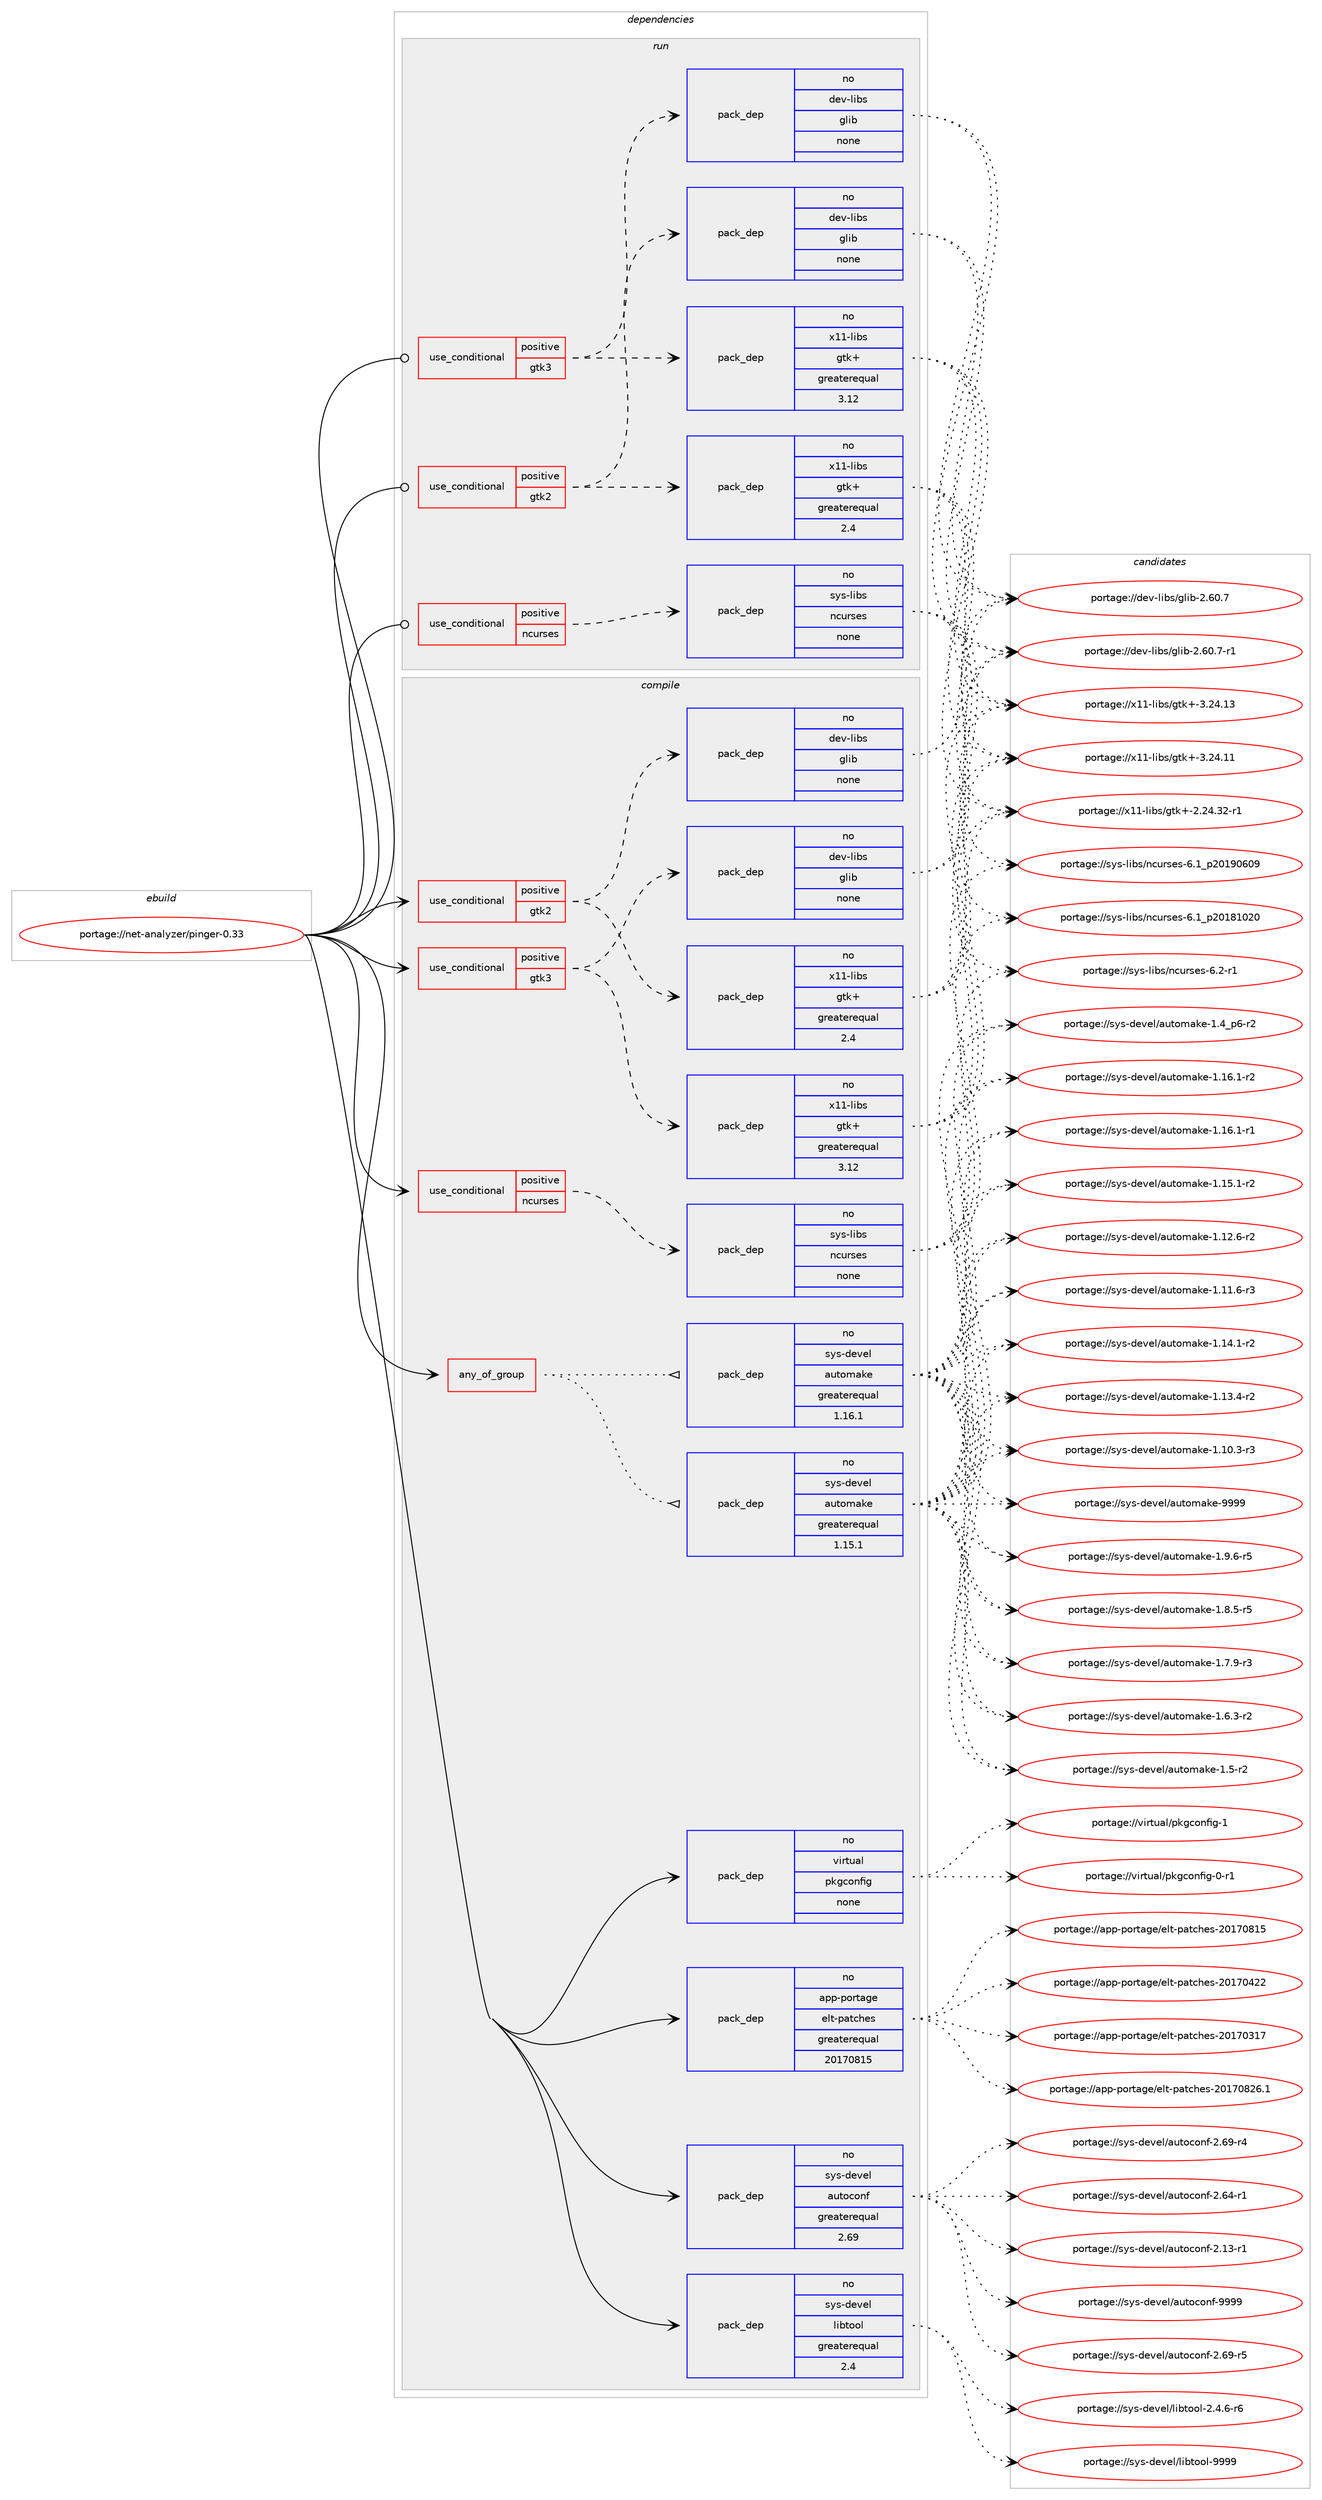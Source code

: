 digraph prolog {

# *************
# Graph options
# *************

newrank=true;
concentrate=true;
compound=true;
graph [rankdir=LR,fontname=Helvetica,fontsize=10,ranksep=1.5];#, ranksep=2.5, nodesep=0.2];
edge  [arrowhead=vee];
node  [fontname=Helvetica,fontsize=10];

# **********
# The ebuild
# **********

subgraph cluster_leftcol {
color=gray;
rank=same;
label=<<i>ebuild</i>>;
id [label="portage://net-analyzer/pinger-0.33", color=red, width=4, href="../net-analyzer/pinger-0.33.svg"];
}

# ****************
# The dependencies
# ****************

subgraph cluster_midcol {
color=gray;
label=<<i>dependencies</i>>;
subgraph cluster_compile {
fillcolor="#eeeeee";
style=filled;
label=<<i>compile</i>>;
subgraph any2405 {
dependency161247 [label=<<TABLE BORDER="0" CELLBORDER="1" CELLSPACING="0" CELLPADDING="4"><TR><TD CELLPADDING="10">any_of_group</TD></TR></TABLE>>, shape=none, color=red];subgraph pack122803 {
dependency161248 [label=<<TABLE BORDER="0" CELLBORDER="1" CELLSPACING="0" CELLPADDING="4" WIDTH="220"><TR><TD ROWSPAN="6" CELLPADDING="30">pack_dep</TD></TR><TR><TD WIDTH="110">no</TD></TR><TR><TD>sys-devel</TD></TR><TR><TD>automake</TD></TR><TR><TD>greaterequal</TD></TR><TR><TD>1.16.1</TD></TR></TABLE>>, shape=none, color=blue];
}
dependency161247:e -> dependency161248:w [weight=20,style="dotted",arrowhead="oinv"];
subgraph pack122804 {
dependency161249 [label=<<TABLE BORDER="0" CELLBORDER="1" CELLSPACING="0" CELLPADDING="4" WIDTH="220"><TR><TD ROWSPAN="6" CELLPADDING="30">pack_dep</TD></TR><TR><TD WIDTH="110">no</TD></TR><TR><TD>sys-devel</TD></TR><TR><TD>automake</TD></TR><TR><TD>greaterequal</TD></TR><TR><TD>1.15.1</TD></TR></TABLE>>, shape=none, color=blue];
}
dependency161247:e -> dependency161249:w [weight=20,style="dotted",arrowhead="oinv"];
}
id:e -> dependency161247:w [weight=20,style="solid",arrowhead="vee"];
subgraph cond35884 {
dependency161250 [label=<<TABLE BORDER="0" CELLBORDER="1" CELLSPACING="0" CELLPADDING="4"><TR><TD ROWSPAN="3" CELLPADDING="10">use_conditional</TD></TR><TR><TD>positive</TD></TR><TR><TD>gtk2</TD></TR></TABLE>>, shape=none, color=red];
subgraph pack122805 {
dependency161251 [label=<<TABLE BORDER="0" CELLBORDER="1" CELLSPACING="0" CELLPADDING="4" WIDTH="220"><TR><TD ROWSPAN="6" CELLPADDING="30">pack_dep</TD></TR><TR><TD WIDTH="110">no</TD></TR><TR><TD>dev-libs</TD></TR><TR><TD>glib</TD></TR><TR><TD>none</TD></TR><TR><TD></TD></TR></TABLE>>, shape=none, color=blue];
}
dependency161250:e -> dependency161251:w [weight=20,style="dashed",arrowhead="vee"];
subgraph pack122806 {
dependency161252 [label=<<TABLE BORDER="0" CELLBORDER="1" CELLSPACING="0" CELLPADDING="4" WIDTH="220"><TR><TD ROWSPAN="6" CELLPADDING="30">pack_dep</TD></TR><TR><TD WIDTH="110">no</TD></TR><TR><TD>x11-libs</TD></TR><TR><TD>gtk+</TD></TR><TR><TD>greaterequal</TD></TR><TR><TD>2.4</TD></TR></TABLE>>, shape=none, color=blue];
}
dependency161250:e -> dependency161252:w [weight=20,style="dashed",arrowhead="vee"];
}
id:e -> dependency161250:w [weight=20,style="solid",arrowhead="vee"];
subgraph cond35885 {
dependency161253 [label=<<TABLE BORDER="0" CELLBORDER="1" CELLSPACING="0" CELLPADDING="4"><TR><TD ROWSPAN="3" CELLPADDING="10">use_conditional</TD></TR><TR><TD>positive</TD></TR><TR><TD>gtk3</TD></TR></TABLE>>, shape=none, color=red];
subgraph pack122807 {
dependency161254 [label=<<TABLE BORDER="0" CELLBORDER="1" CELLSPACING="0" CELLPADDING="4" WIDTH="220"><TR><TD ROWSPAN="6" CELLPADDING="30">pack_dep</TD></TR><TR><TD WIDTH="110">no</TD></TR><TR><TD>dev-libs</TD></TR><TR><TD>glib</TD></TR><TR><TD>none</TD></TR><TR><TD></TD></TR></TABLE>>, shape=none, color=blue];
}
dependency161253:e -> dependency161254:w [weight=20,style="dashed",arrowhead="vee"];
subgraph pack122808 {
dependency161255 [label=<<TABLE BORDER="0" CELLBORDER="1" CELLSPACING="0" CELLPADDING="4" WIDTH="220"><TR><TD ROWSPAN="6" CELLPADDING="30">pack_dep</TD></TR><TR><TD WIDTH="110">no</TD></TR><TR><TD>x11-libs</TD></TR><TR><TD>gtk+</TD></TR><TR><TD>greaterequal</TD></TR><TR><TD>3.12</TD></TR></TABLE>>, shape=none, color=blue];
}
dependency161253:e -> dependency161255:w [weight=20,style="dashed",arrowhead="vee"];
}
id:e -> dependency161253:w [weight=20,style="solid",arrowhead="vee"];
subgraph cond35886 {
dependency161256 [label=<<TABLE BORDER="0" CELLBORDER="1" CELLSPACING="0" CELLPADDING="4"><TR><TD ROWSPAN="3" CELLPADDING="10">use_conditional</TD></TR><TR><TD>positive</TD></TR><TR><TD>ncurses</TD></TR></TABLE>>, shape=none, color=red];
subgraph pack122809 {
dependency161257 [label=<<TABLE BORDER="0" CELLBORDER="1" CELLSPACING="0" CELLPADDING="4" WIDTH="220"><TR><TD ROWSPAN="6" CELLPADDING="30">pack_dep</TD></TR><TR><TD WIDTH="110">no</TD></TR><TR><TD>sys-libs</TD></TR><TR><TD>ncurses</TD></TR><TR><TD>none</TD></TR><TR><TD></TD></TR></TABLE>>, shape=none, color=blue];
}
dependency161256:e -> dependency161257:w [weight=20,style="dashed",arrowhead="vee"];
}
id:e -> dependency161256:w [weight=20,style="solid",arrowhead="vee"];
subgraph pack122810 {
dependency161258 [label=<<TABLE BORDER="0" CELLBORDER="1" CELLSPACING="0" CELLPADDING="4" WIDTH="220"><TR><TD ROWSPAN="6" CELLPADDING="30">pack_dep</TD></TR><TR><TD WIDTH="110">no</TD></TR><TR><TD>app-portage</TD></TR><TR><TD>elt-patches</TD></TR><TR><TD>greaterequal</TD></TR><TR><TD>20170815</TD></TR></TABLE>>, shape=none, color=blue];
}
id:e -> dependency161258:w [weight=20,style="solid",arrowhead="vee"];
subgraph pack122811 {
dependency161259 [label=<<TABLE BORDER="0" CELLBORDER="1" CELLSPACING="0" CELLPADDING="4" WIDTH="220"><TR><TD ROWSPAN="6" CELLPADDING="30">pack_dep</TD></TR><TR><TD WIDTH="110">no</TD></TR><TR><TD>sys-devel</TD></TR><TR><TD>autoconf</TD></TR><TR><TD>greaterequal</TD></TR><TR><TD>2.69</TD></TR></TABLE>>, shape=none, color=blue];
}
id:e -> dependency161259:w [weight=20,style="solid",arrowhead="vee"];
subgraph pack122812 {
dependency161260 [label=<<TABLE BORDER="0" CELLBORDER="1" CELLSPACING="0" CELLPADDING="4" WIDTH="220"><TR><TD ROWSPAN="6" CELLPADDING="30">pack_dep</TD></TR><TR><TD WIDTH="110">no</TD></TR><TR><TD>sys-devel</TD></TR><TR><TD>libtool</TD></TR><TR><TD>greaterequal</TD></TR><TR><TD>2.4</TD></TR></TABLE>>, shape=none, color=blue];
}
id:e -> dependency161260:w [weight=20,style="solid",arrowhead="vee"];
subgraph pack122813 {
dependency161261 [label=<<TABLE BORDER="0" CELLBORDER="1" CELLSPACING="0" CELLPADDING="4" WIDTH="220"><TR><TD ROWSPAN="6" CELLPADDING="30">pack_dep</TD></TR><TR><TD WIDTH="110">no</TD></TR><TR><TD>virtual</TD></TR><TR><TD>pkgconfig</TD></TR><TR><TD>none</TD></TR><TR><TD></TD></TR></TABLE>>, shape=none, color=blue];
}
id:e -> dependency161261:w [weight=20,style="solid",arrowhead="vee"];
}
subgraph cluster_compileandrun {
fillcolor="#eeeeee";
style=filled;
label=<<i>compile and run</i>>;
}
subgraph cluster_run {
fillcolor="#eeeeee";
style=filled;
label=<<i>run</i>>;
subgraph cond35887 {
dependency161262 [label=<<TABLE BORDER="0" CELLBORDER="1" CELLSPACING="0" CELLPADDING="4"><TR><TD ROWSPAN="3" CELLPADDING="10">use_conditional</TD></TR><TR><TD>positive</TD></TR><TR><TD>gtk2</TD></TR></TABLE>>, shape=none, color=red];
subgraph pack122814 {
dependency161263 [label=<<TABLE BORDER="0" CELLBORDER="1" CELLSPACING="0" CELLPADDING="4" WIDTH="220"><TR><TD ROWSPAN="6" CELLPADDING="30">pack_dep</TD></TR><TR><TD WIDTH="110">no</TD></TR><TR><TD>dev-libs</TD></TR><TR><TD>glib</TD></TR><TR><TD>none</TD></TR><TR><TD></TD></TR></TABLE>>, shape=none, color=blue];
}
dependency161262:e -> dependency161263:w [weight=20,style="dashed",arrowhead="vee"];
subgraph pack122815 {
dependency161264 [label=<<TABLE BORDER="0" CELLBORDER="1" CELLSPACING="0" CELLPADDING="4" WIDTH="220"><TR><TD ROWSPAN="6" CELLPADDING="30">pack_dep</TD></TR><TR><TD WIDTH="110">no</TD></TR><TR><TD>x11-libs</TD></TR><TR><TD>gtk+</TD></TR><TR><TD>greaterequal</TD></TR><TR><TD>2.4</TD></TR></TABLE>>, shape=none, color=blue];
}
dependency161262:e -> dependency161264:w [weight=20,style="dashed",arrowhead="vee"];
}
id:e -> dependency161262:w [weight=20,style="solid",arrowhead="odot"];
subgraph cond35888 {
dependency161265 [label=<<TABLE BORDER="0" CELLBORDER="1" CELLSPACING="0" CELLPADDING="4"><TR><TD ROWSPAN="3" CELLPADDING="10">use_conditional</TD></TR><TR><TD>positive</TD></TR><TR><TD>gtk3</TD></TR></TABLE>>, shape=none, color=red];
subgraph pack122816 {
dependency161266 [label=<<TABLE BORDER="0" CELLBORDER="1" CELLSPACING="0" CELLPADDING="4" WIDTH="220"><TR><TD ROWSPAN="6" CELLPADDING="30">pack_dep</TD></TR><TR><TD WIDTH="110">no</TD></TR><TR><TD>dev-libs</TD></TR><TR><TD>glib</TD></TR><TR><TD>none</TD></TR><TR><TD></TD></TR></TABLE>>, shape=none, color=blue];
}
dependency161265:e -> dependency161266:w [weight=20,style="dashed",arrowhead="vee"];
subgraph pack122817 {
dependency161267 [label=<<TABLE BORDER="0" CELLBORDER="1" CELLSPACING="0" CELLPADDING="4" WIDTH="220"><TR><TD ROWSPAN="6" CELLPADDING="30">pack_dep</TD></TR><TR><TD WIDTH="110">no</TD></TR><TR><TD>x11-libs</TD></TR><TR><TD>gtk+</TD></TR><TR><TD>greaterequal</TD></TR><TR><TD>3.12</TD></TR></TABLE>>, shape=none, color=blue];
}
dependency161265:e -> dependency161267:w [weight=20,style="dashed",arrowhead="vee"];
}
id:e -> dependency161265:w [weight=20,style="solid",arrowhead="odot"];
subgraph cond35889 {
dependency161268 [label=<<TABLE BORDER="0" CELLBORDER="1" CELLSPACING="0" CELLPADDING="4"><TR><TD ROWSPAN="3" CELLPADDING="10">use_conditional</TD></TR><TR><TD>positive</TD></TR><TR><TD>ncurses</TD></TR></TABLE>>, shape=none, color=red];
subgraph pack122818 {
dependency161269 [label=<<TABLE BORDER="0" CELLBORDER="1" CELLSPACING="0" CELLPADDING="4" WIDTH="220"><TR><TD ROWSPAN="6" CELLPADDING="30">pack_dep</TD></TR><TR><TD WIDTH="110">no</TD></TR><TR><TD>sys-libs</TD></TR><TR><TD>ncurses</TD></TR><TR><TD>none</TD></TR><TR><TD></TD></TR></TABLE>>, shape=none, color=blue];
}
dependency161268:e -> dependency161269:w [weight=20,style="dashed",arrowhead="vee"];
}
id:e -> dependency161268:w [weight=20,style="solid",arrowhead="odot"];
}
}

# **************
# The candidates
# **************

subgraph cluster_choices {
rank=same;
color=gray;
label=<<i>candidates</i>>;

subgraph choice122803 {
color=black;
nodesep=1;
choice115121115451001011181011084797117116111109971071014557575757 [label="portage://sys-devel/automake-9999", color=red, width=4,href="../sys-devel/automake-9999.svg"];
choice115121115451001011181011084797117116111109971071014549465746544511453 [label="portage://sys-devel/automake-1.9.6-r5", color=red, width=4,href="../sys-devel/automake-1.9.6-r5.svg"];
choice115121115451001011181011084797117116111109971071014549465646534511453 [label="portage://sys-devel/automake-1.8.5-r5", color=red, width=4,href="../sys-devel/automake-1.8.5-r5.svg"];
choice115121115451001011181011084797117116111109971071014549465546574511451 [label="portage://sys-devel/automake-1.7.9-r3", color=red, width=4,href="../sys-devel/automake-1.7.9-r3.svg"];
choice115121115451001011181011084797117116111109971071014549465446514511450 [label="portage://sys-devel/automake-1.6.3-r2", color=red, width=4,href="../sys-devel/automake-1.6.3-r2.svg"];
choice11512111545100101118101108479711711611110997107101454946534511450 [label="portage://sys-devel/automake-1.5-r2", color=red, width=4,href="../sys-devel/automake-1.5-r2.svg"];
choice115121115451001011181011084797117116111109971071014549465295112544511450 [label="portage://sys-devel/automake-1.4_p6-r2", color=red, width=4,href="../sys-devel/automake-1.4_p6-r2.svg"];
choice11512111545100101118101108479711711611110997107101454946495446494511450 [label="portage://sys-devel/automake-1.16.1-r2", color=red, width=4,href="../sys-devel/automake-1.16.1-r2.svg"];
choice11512111545100101118101108479711711611110997107101454946495446494511449 [label="portage://sys-devel/automake-1.16.1-r1", color=red, width=4,href="../sys-devel/automake-1.16.1-r1.svg"];
choice11512111545100101118101108479711711611110997107101454946495346494511450 [label="portage://sys-devel/automake-1.15.1-r2", color=red, width=4,href="../sys-devel/automake-1.15.1-r2.svg"];
choice11512111545100101118101108479711711611110997107101454946495246494511450 [label="portage://sys-devel/automake-1.14.1-r2", color=red, width=4,href="../sys-devel/automake-1.14.1-r2.svg"];
choice11512111545100101118101108479711711611110997107101454946495146524511450 [label="portage://sys-devel/automake-1.13.4-r2", color=red, width=4,href="../sys-devel/automake-1.13.4-r2.svg"];
choice11512111545100101118101108479711711611110997107101454946495046544511450 [label="portage://sys-devel/automake-1.12.6-r2", color=red, width=4,href="../sys-devel/automake-1.12.6-r2.svg"];
choice11512111545100101118101108479711711611110997107101454946494946544511451 [label="portage://sys-devel/automake-1.11.6-r3", color=red, width=4,href="../sys-devel/automake-1.11.6-r3.svg"];
choice11512111545100101118101108479711711611110997107101454946494846514511451 [label="portage://sys-devel/automake-1.10.3-r3", color=red, width=4,href="../sys-devel/automake-1.10.3-r3.svg"];
dependency161248:e -> choice115121115451001011181011084797117116111109971071014557575757:w [style=dotted,weight="100"];
dependency161248:e -> choice115121115451001011181011084797117116111109971071014549465746544511453:w [style=dotted,weight="100"];
dependency161248:e -> choice115121115451001011181011084797117116111109971071014549465646534511453:w [style=dotted,weight="100"];
dependency161248:e -> choice115121115451001011181011084797117116111109971071014549465546574511451:w [style=dotted,weight="100"];
dependency161248:e -> choice115121115451001011181011084797117116111109971071014549465446514511450:w [style=dotted,weight="100"];
dependency161248:e -> choice11512111545100101118101108479711711611110997107101454946534511450:w [style=dotted,weight="100"];
dependency161248:e -> choice115121115451001011181011084797117116111109971071014549465295112544511450:w [style=dotted,weight="100"];
dependency161248:e -> choice11512111545100101118101108479711711611110997107101454946495446494511450:w [style=dotted,weight="100"];
dependency161248:e -> choice11512111545100101118101108479711711611110997107101454946495446494511449:w [style=dotted,weight="100"];
dependency161248:e -> choice11512111545100101118101108479711711611110997107101454946495346494511450:w [style=dotted,weight="100"];
dependency161248:e -> choice11512111545100101118101108479711711611110997107101454946495246494511450:w [style=dotted,weight="100"];
dependency161248:e -> choice11512111545100101118101108479711711611110997107101454946495146524511450:w [style=dotted,weight="100"];
dependency161248:e -> choice11512111545100101118101108479711711611110997107101454946495046544511450:w [style=dotted,weight="100"];
dependency161248:e -> choice11512111545100101118101108479711711611110997107101454946494946544511451:w [style=dotted,weight="100"];
dependency161248:e -> choice11512111545100101118101108479711711611110997107101454946494846514511451:w [style=dotted,weight="100"];
}
subgraph choice122804 {
color=black;
nodesep=1;
choice115121115451001011181011084797117116111109971071014557575757 [label="portage://sys-devel/automake-9999", color=red, width=4,href="../sys-devel/automake-9999.svg"];
choice115121115451001011181011084797117116111109971071014549465746544511453 [label="portage://sys-devel/automake-1.9.6-r5", color=red, width=4,href="../sys-devel/automake-1.9.6-r5.svg"];
choice115121115451001011181011084797117116111109971071014549465646534511453 [label="portage://sys-devel/automake-1.8.5-r5", color=red, width=4,href="../sys-devel/automake-1.8.5-r5.svg"];
choice115121115451001011181011084797117116111109971071014549465546574511451 [label="portage://sys-devel/automake-1.7.9-r3", color=red, width=4,href="../sys-devel/automake-1.7.9-r3.svg"];
choice115121115451001011181011084797117116111109971071014549465446514511450 [label="portage://sys-devel/automake-1.6.3-r2", color=red, width=4,href="../sys-devel/automake-1.6.3-r2.svg"];
choice11512111545100101118101108479711711611110997107101454946534511450 [label="portage://sys-devel/automake-1.5-r2", color=red, width=4,href="../sys-devel/automake-1.5-r2.svg"];
choice115121115451001011181011084797117116111109971071014549465295112544511450 [label="portage://sys-devel/automake-1.4_p6-r2", color=red, width=4,href="../sys-devel/automake-1.4_p6-r2.svg"];
choice11512111545100101118101108479711711611110997107101454946495446494511450 [label="portage://sys-devel/automake-1.16.1-r2", color=red, width=4,href="../sys-devel/automake-1.16.1-r2.svg"];
choice11512111545100101118101108479711711611110997107101454946495446494511449 [label="portage://sys-devel/automake-1.16.1-r1", color=red, width=4,href="../sys-devel/automake-1.16.1-r1.svg"];
choice11512111545100101118101108479711711611110997107101454946495346494511450 [label="portage://sys-devel/automake-1.15.1-r2", color=red, width=4,href="../sys-devel/automake-1.15.1-r2.svg"];
choice11512111545100101118101108479711711611110997107101454946495246494511450 [label="portage://sys-devel/automake-1.14.1-r2", color=red, width=4,href="../sys-devel/automake-1.14.1-r2.svg"];
choice11512111545100101118101108479711711611110997107101454946495146524511450 [label="portage://sys-devel/automake-1.13.4-r2", color=red, width=4,href="../sys-devel/automake-1.13.4-r2.svg"];
choice11512111545100101118101108479711711611110997107101454946495046544511450 [label="portage://sys-devel/automake-1.12.6-r2", color=red, width=4,href="../sys-devel/automake-1.12.6-r2.svg"];
choice11512111545100101118101108479711711611110997107101454946494946544511451 [label="portage://sys-devel/automake-1.11.6-r3", color=red, width=4,href="../sys-devel/automake-1.11.6-r3.svg"];
choice11512111545100101118101108479711711611110997107101454946494846514511451 [label="portage://sys-devel/automake-1.10.3-r3", color=red, width=4,href="../sys-devel/automake-1.10.3-r3.svg"];
dependency161249:e -> choice115121115451001011181011084797117116111109971071014557575757:w [style=dotted,weight="100"];
dependency161249:e -> choice115121115451001011181011084797117116111109971071014549465746544511453:w [style=dotted,weight="100"];
dependency161249:e -> choice115121115451001011181011084797117116111109971071014549465646534511453:w [style=dotted,weight="100"];
dependency161249:e -> choice115121115451001011181011084797117116111109971071014549465546574511451:w [style=dotted,weight="100"];
dependency161249:e -> choice115121115451001011181011084797117116111109971071014549465446514511450:w [style=dotted,weight="100"];
dependency161249:e -> choice11512111545100101118101108479711711611110997107101454946534511450:w [style=dotted,weight="100"];
dependency161249:e -> choice115121115451001011181011084797117116111109971071014549465295112544511450:w [style=dotted,weight="100"];
dependency161249:e -> choice11512111545100101118101108479711711611110997107101454946495446494511450:w [style=dotted,weight="100"];
dependency161249:e -> choice11512111545100101118101108479711711611110997107101454946495446494511449:w [style=dotted,weight="100"];
dependency161249:e -> choice11512111545100101118101108479711711611110997107101454946495346494511450:w [style=dotted,weight="100"];
dependency161249:e -> choice11512111545100101118101108479711711611110997107101454946495246494511450:w [style=dotted,weight="100"];
dependency161249:e -> choice11512111545100101118101108479711711611110997107101454946495146524511450:w [style=dotted,weight="100"];
dependency161249:e -> choice11512111545100101118101108479711711611110997107101454946495046544511450:w [style=dotted,weight="100"];
dependency161249:e -> choice11512111545100101118101108479711711611110997107101454946494946544511451:w [style=dotted,weight="100"];
dependency161249:e -> choice11512111545100101118101108479711711611110997107101454946494846514511451:w [style=dotted,weight="100"];
}
subgraph choice122805 {
color=black;
nodesep=1;
choice10010111845108105981154710310810598455046544846554511449 [label="portage://dev-libs/glib-2.60.7-r1", color=red, width=4,href="../dev-libs/glib-2.60.7-r1.svg"];
choice1001011184510810598115471031081059845504654484655 [label="portage://dev-libs/glib-2.60.7", color=red, width=4,href="../dev-libs/glib-2.60.7.svg"];
dependency161251:e -> choice10010111845108105981154710310810598455046544846554511449:w [style=dotted,weight="100"];
dependency161251:e -> choice1001011184510810598115471031081059845504654484655:w [style=dotted,weight="100"];
}
subgraph choice122806 {
color=black;
nodesep=1;
choice1204949451081059811547103116107434551465052464951 [label="portage://x11-libs/gtk+-3.24.13", color=red, width=4,href="../x11-libs/gtk+-3.24.13.svg"];
choice1204949451081059811547103116107434551465052464949 [label="portage://x11-libs/gtk+-3.24.11", color=red, width=4,href="../x11-libs/gtk+-3.24.11.svg"];
choice12049494510810598115471031161074345504650524651504511449 [label="portage://x11-libs/gtk+-2.24.32-r1", color=red, width=4,href="../x11-libs/gtk+-2.24.32-r1.svg"];
dependency161252:e -> choice1204949451081059811547103116107434551465052464951:w [style=dotted,weight="100"];
dependency161252:e -> choice1204949451081059811547103116107434551465052464949:w [style=dotted,weight="100"];
dependency161252:e -> choice12049494510810598115471031161074345504650524651504511449:w [style=dotted,weight="100"];
}
subgraph choice122807 {
color=black;
nodesep=1;
choice10010111845108105981154710310810598455046544846554511449 [label="portage://dev-libs/glib-2.60.7-r1", color=red, width=4,href="../dev-libs/glib-2.60.7-r1.svg"];
choice1001011184510810598115471031081059845504654484655 [label="portage://dev-libs/glib-2.60.7", color=red, width=4,href="../dev-libs/glib-2.60.7.svg"];
dependency161254:e -> choice10010111845108105981154710310810598455046544846554511449:w [style=dotted,weight="100"];
dependency161254:e -> choice1001011184510810598115471031081059845504654484655:w [style=dotted,weight="100"];
}
subgraph choice122808 {
color=black;
nodesep=1;
choice1204949451081059811547103116107434551465052464951 [label="portage://x11-libs/gtk+-3.24.13", color=red, width=4,href="../x11-libs/gtk+-3.24.13.svg"];
choice1204949451081059811547103116107434551465052464949 [label="portage://x11-libs/gtk+-3.24.11", color=red, width=4,href="../x11-libs/gtk+-3.24.11.svg"];
choice12049494510810598115471031161074345504650524651504511449 [label="portage://x11-libs/gtk+-2.24.32-r1", color=red, width=4,href="../x11-libs/gtk+-2.24.32-r1.svg"];
dependency161255:e -> choice1204949451081059811547103116107434551465052464951:w [style=dotted,weight="100"];
dependency161255:e -> choice1204949451081059811547103116107434551465052464949:w [style=dotted,weight="100"];
dependency161255:e -> choice12049494510810598115471031161074345504650524651504511449:w [style=dotted,weight="100"];
}
subgraph choice122809 {
color=black;
nodesep=1;
choice11512111545108105981154711099117114115101115455446504511449 [label="portage://sys-libs/ncurses-6.2-r1", color=red, width=4,href="../sys-libs/ncurses-6.2-r1.svg"];
choice1151211154510810598115471109911711411510111545544649951125048495748544857 [label="portage://sys-libs/ncurses-6.1_p20190609", color=red, width=4,href="../sys-libs/ncurses-6.1_p20190609.svg"];
choice1151211154510810598115471109911711411510111545544649951125048495649485048 [label="portage://sys-libs/ncurses-6.1_p20181020", color=red, width=4,href="../sys-libs/ncurses-6.1_p20181020.svg"];
dependency161257:e -> choice11512111545108105981154711099117114115101115455446504511449:w [style=dotted,weight="100"];
dependency161257:e -> choice1151211154510810598115471109911711411510111545544649951125048495748544857:w [style=dotted,weight="100"];
dependency161257:e -> choice1151211154510810598115471109911711411510111545544649951125048495649485048:w [style=dotted,weight="100"];
}
subgraph choice122810 {
color=black;
nodesep=1;
choice971121124511211111411697103101471011081164511297116991041011154550484955485650544649 [label="portage://app-portage/elt-patches-20170826.1", color=red, width=4,href="../app-portage/elt-patches-20170826.1.svg"];
choice97112112451121111141169710310147101108116451129711699104101115455048495548564953 [label="portage://app-portage/elt-patches-20170815", color=red, width=4,href="../app-portage/elt-patches-20170815.svg"];
choice97112112451121111141169710310147101108116451129711699104101115455048495548525050 [label="portage://app-portage/elt-patches-20170422", color=red, width=4,href="../app-portage/elt-patches-20170422.svg"];
choice97112112451121111141169710310147101108116451129711699104101115455048495548514955 [label="portage://app-portage/elt-patches-20170317", color=red, width=4,href="../app-portage/elt-patches-20170317.svg"];
dependency161258:e -> choice971121124511211111411697103101471011081164511297116991041011154550484955485650544649:w [style=dotted,weight="100"];
dependency161258:e -> choice97112112451121111141169710310147101108116451129711699104101115455048495548564953:w [style=dotted,weight="100"];
dependency161258:e -> choice97112112451121111141169710310147101108116451129711699104101115455048495548525050:w [style=dotted,weight="100"];
dependency161258:e -> choice97112112451121111141169710310147101108116451129711699104101115455048495548514955:w [style=dotted,weight="100"];
}
subgraph choice122811 {
color=black;
nodesep=1;
choice115121115451001011181011084797117116111991111101024557575757 [label="portage://sys-devel/autoconf-9999", color=red, width=4,href="../sys-devel/autoconf-9999.svg"];
choice1151211154510010111810110847971171161119911111010245504654574511453 [label="portage://sys-devel/autoconf-2.69-r5", color=red, width=4,href="../sys-devel/autoconf-2.69-r5.svg"];
choice1151211154510010111810110847971171161119911111010245504654574511452 [label="portage://sys-devel/autoconf-2.69-r4", color=red, width=4,href="../sys-devel/autoconf-2.69-r4.svg"];
choice1151211154510010111810110847971171161119911111010245504654524511449 [label="portage://sys-devel/autoconf-2.64-r1", color=red, width=4,href="../sys-devel/autoconf-2.64-r1.svg"];
choice1151211154510010111810110847971171161119911111010245504649514511449 [label="portage://sys-devel/autoconf-2.13-r1", color=red, width=4,href="../sys-devel/autoconf-2.13-r1.svg"];
dependency161259:e -> choice115121115451001011181011084797117116111991111101024557575757:w [style=dotted,weight="100"];
dependency161259:e -> choice1151211154510010111810110847971171161119911111010245504654574511453:w [style=dotted,weight="100"];
dependency161259:e -> choice1151211154510010111810110847971171161119911111010245504654574511452:w [style=dotted,weight="100"];
dependency161259:e -> choice1151211154510010111810110847971171161119911111010245504654524511449:w [style=dotted,weight="100"];
dependency161259:e -> choice1151211154510010111810110847971171161119911111010245504649514511449:w [style=dotted,weight="100"];
}
subgraph choice122812 {
color=black;
nodesep=1;
choice1151211154510010111810110847108105981161111111084557575757 [label="portage://sys-devel/libtool-9999", color=red, width=4,href="../sys-devel/libtool-9999.svg"];
choice1151211154510010111810110847108105981161111111084550465246544511454 [label="portage://sys-devel/libtool-2.4.6-r6", color=red, width=4,href="../sys-devel/libtool-2.4.6-r6.svg"];
dependency161260:e -> choice1151211154510010111810110847108105981161111111084557575757:w [style=dotted,weight="100"];
dependency161260:e -> choice1151211154510010111810110847108105981161111111084550465246544511454:w [style=dotted,weight="100"];
}
subgraph choice122813 {
color=black;
nodesep=1;
choice1181051141161179710847112107103991111101021051034549 [label="portage://virtual/pkgconfig-1", color=red, width=4,href="../virtual/pkgconfig-1.svg"];
choice11810511411611797108471121071039911111010210510345484511449 [label="portage://virtual/pkgconfig-0-r1", color=red, width=4,href="../virtual/pkgconfig-0-r1.svg"];
dependency161261:e -> choice1181051141161179710847112107103991111101021051034549:w [style=dotted,weight="100"];
dependency161261:e -> choice11810511411611797108471121071039911111010210510345484511449:w [style=dotted,weight="100"];
}
subgraph choice122814 {
color=black;
nodesep=1;
choice10010111845108105981154710310810598455046544846554511449 [label="portage://dev-libs/glib-2.60.7-r1", color=red, width=4,href="../dev-libs/glib-2.60.7-r1.svg"];
choice1001011184510810598115471031081059845504654484655 [label="portage://dev-libs/glib-2.60.7", color=red, width=4,href="../dev-libs/glib-2.60.7.svg"];
dependency161263:e -> choice10010111845108105981154710310810598455046544846554511449:w [style=dotted,weight="100"];
dependency161263:e -> choice1001011184510810598115471031081059845504654484655:w [style=dotted,weight="100"];
}
subgraph choice122815 {
color=black;
nodesep=1;
choice1204949451081059811547103116107434551465052464951 [label="portage://x11-libs/gtk+-3.24.13", color=red, width=4,href="../x11-libs/gtk+-3.24.13.svg"];
choice1204949451081059811547103116107434551465052464949 [label="portage://x11-libs/gtk+-3.24.11", color=red, width=4,href="../x11-libs/gtk+-3.24.11.svg"];
choice12049494510810598115471031161074345504650524651504511449 [label="portage://x11-libs/gtk+-2.24.32-r1", color=red, width=4,href="../x11-libs/gtk+-2.24.32-r1.svg"];
dependency161264:e -> choice1204949451081059811547103116107434551465052464951:w [style=dotted,weight="100"];
dependency161264:e -> choice1204949451081059811547103116107434551465052464949:w [style=dotted,weight="100"];
dependency161264:e -> choice12049494510810598115471031161074345504650524651504511449:w [style=dotted,weight="100"];
}
subgraph choice122816 {
color=black;
nodesep=1;
choice10010111845108105981154710310810598455046544846554511449 [label="portage://dev-libs/glib-2.60.7-r1", color=red, width=4,href="../dev-libs/glib-2.60.7-r1.svg"];
choice1001011184510810598115471031081059845504654484655 [label="portage://dev-libs/glib-2.60.7", color=red, width=4,href="../dev-libs/glib-2.60.7.svg"];
dependency161266:e -> choice10010111845108105981154710310810598455046544846554511449:w [style=dotted,weight="100"];
dependency161266:e -> choice1001011184510810598115471031081059845504654484655:w [style=dotted,weight="100"];
}
subgraph choice122817 {
color=black;
nodesep=1;
choice1204949451081059811547103116107434551465052464951 [label="portage://x11-libs/gtk+-3.24.13", color=red, width=4,href="../x11-libs/gtk+-3.24.13.svg"];
choice1204949451081059811547103116107434551465052464949 [label="portage://x11-libs/gtk+-3.24.11", color=red, width=4,href="../x11-libs/gtk+-3.24.11.svg"];
choice12049494510810598115471031161074345504650524651504511449 [label="portage://x11-libs/gtk+-2.24.32-r1", color=red, width=4,href="../x11-libs/gtk+-2.24.32-r1.svg"];
dependency161267:e -> choice1204949451081059811547103116107434551465052464951:w [style=dotted,weight="100"];
dependency161267:e -> choice1204949451081059811547103116107434551465052464949:w [style=dotted,weight="100"];
dependency161267:e -> choice12049494510810598115471031161074345504650524651504511449:w [style=dotted,weight="100"];
}
subgraph choice122818 {
color=black;
nodesep=1;
choice11512111545108105981154711099117114115101115455446504511449 [label="portage://sys-libs/ncurses-6.2-r1", color=red, width=4,href="../sys-libs/ncurses-6.2-r1.svg"];
choice1151211154510810598115471109911711411510111545544649951125048495748544857 [label="portage://sys-libs/ncurses-6.1_p20190609", color=red, width=4,href="../sys-libs/ncurses-6.1_p20190609.svg"];
choice1151211154510810598115471109911711411510111545544649951125048495649485048 [label="portage://sys-libs/ncurses-6.1_p20181020", color=red, width=4,href="../sys-libs/ncurses-6.1_p20181020.svg"];
dependency161269:e -> choice11512111545108105981154711099117114115101115455446504511449:w [style=dotted,weight="100"];
dependency161269:e -> choice1151211154510810598115471109911711411510111545544649951125048495748544857:w [style=dotted,weight="100"];
dependency161269:e -> choice1151211154510810598115471109911711411510111545544649951125048495649485048:w [style=dotted,weight="100"];
}
}

}
